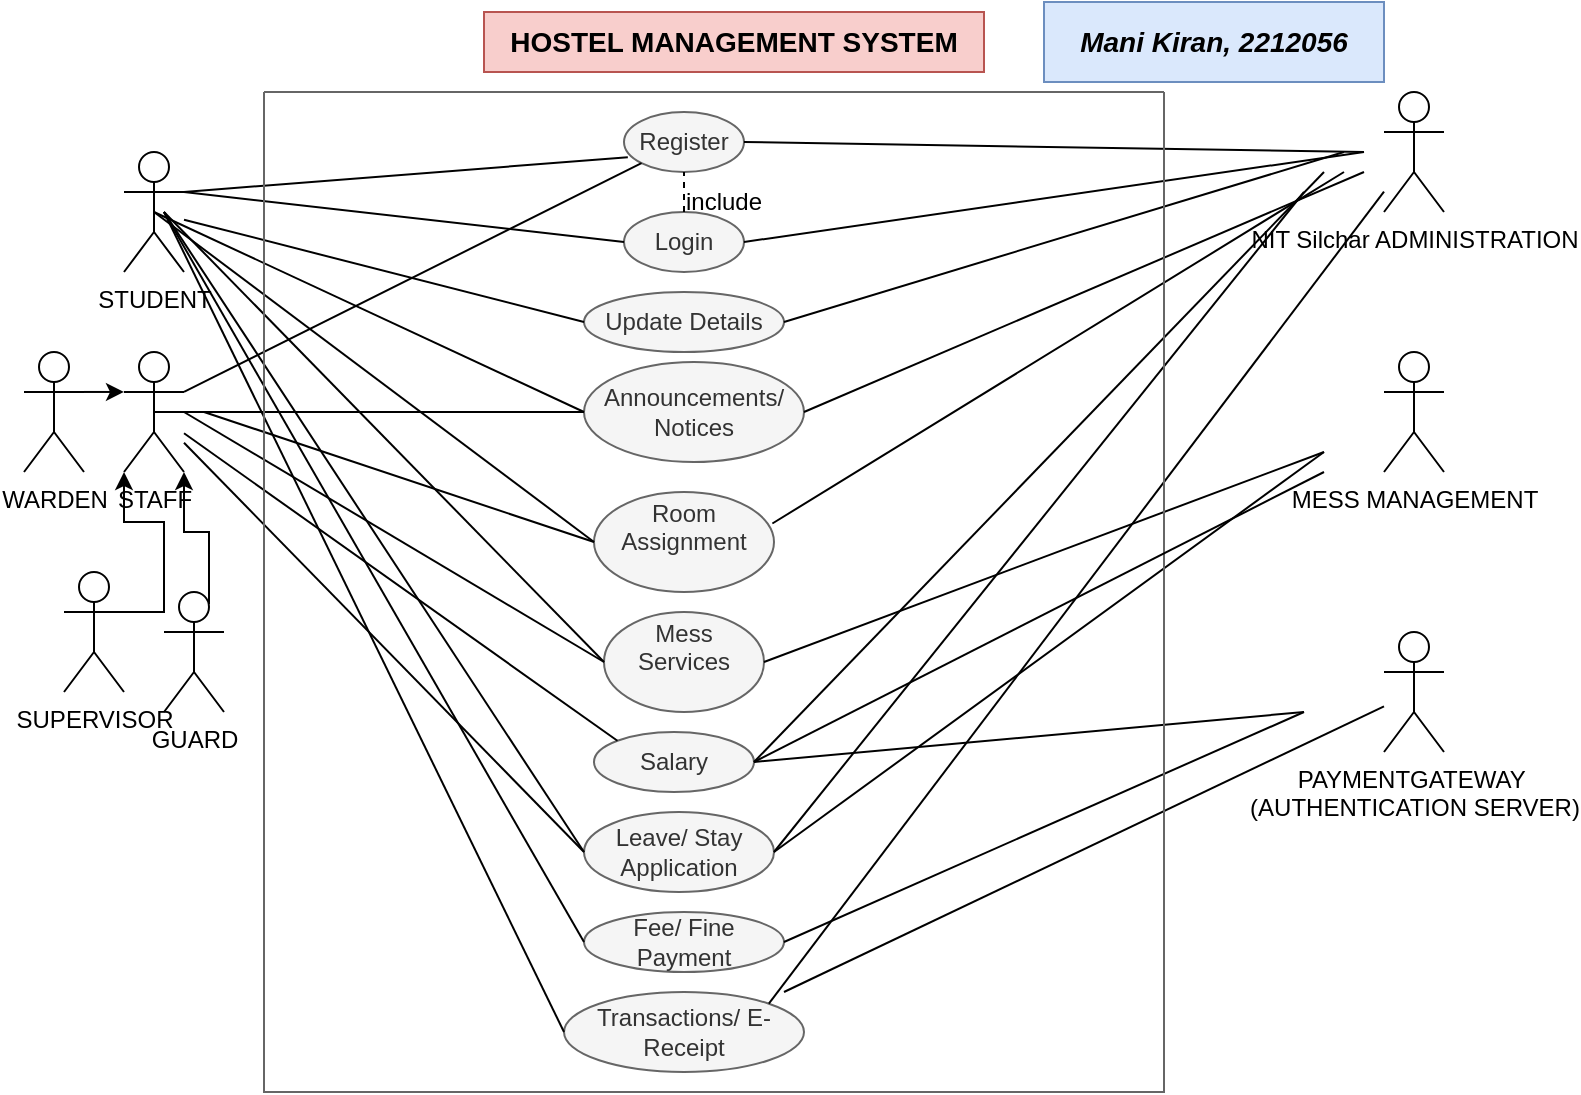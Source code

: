 <mxfile version="26.0.7">
  <diagram name="Page-1" id="Te8EHBV-97OqTDzlu9V5">
    <mxGraphModel dx="1843" dy="558" grid="1" gridSize="10" guides="1" tooltips="1" connect="1" arrows="1" fold="1" page="1" pageScale="1" pageWidth="850" pageHeight="1100" math="0" shadow="0">
      <root>
        <mxCell id="0" />
        <mxCell id="1" parent="0" />
        <mxCell id="gUHT7tiN4UJdKw-qQdEV-1" value="STUDENT" style="shape=umlActor;verticalLabelPosition=bottom;verticalAlign=top;html=1;outlineConnect=0;" vertex="1" parent="1">
          <mxGeometry x="60" y="80" width="30" height="60" as="geometry" />
        </mxCell>
        <mxCell id="gUHT7tiN4UJdKw-qQdEV-5" value="&lt;b&gt;&lt;font style=&quot;font-size: 14px;&quot;&gt;HOSTEL MANAGEMENT SYSTEM&lt;/font&gt;&lt;/b&gt;" style="text;html=1;align=center;verticalAlign=middle;whiteSpace=wrap;rounded=0;fillColor=#f8cecc;strokeColor=#b85450;" vertex="1" parent="1">
          <mxGeometry x="240" y="10" width="250" height="30" as="geometry" />
        </mxCell>
        <mxCell id="gUHT7tiN4UJdKw-qQdEV-6" value="MESS MANAGEMENT" style="shape=umlActor;verticalLabelPosition=bottom;verticalAlign=top;html=1;outlineConnect=0;" vertex="1" parent="1">
          <mxGeometry x="690" y="180" width="30" height="60" as="geometry" />
        </mxCell>
        <mxCell id="gUHT7tiN4UJdKw-qQdEV-11" value="PAYMENTGATEWAY&amp;nbsp;&lt;div&gt;(AUTHENTICATION SERVER)&lt;/div&gt;" style="shape=umlActor;verticalLabelPosition=bottom;verticalAlign=top;html=1;outlineConnect=0;" vertex="1" parent="1">
          <mxGeometry x="690" y="320" width="30" height="60" as="geometry" />
        </mxCell>
        <mxCell id="gUHT7tiN4UJdKw-qQdEV-12" value="NIT Silchar ADMINISTRATION" style="shape=umlActor;verticalLabelPosition=bottom;verticalAlign=top;html=1;outlineConnect=0;" vertex="1" parent="1">
          <mxGeometry x="690" y="50" width="30" height="60" as="geometry" />
        </mxCell>
        <mxCell id="gUHT7tiN4UJdKw-qQdEV-15" value="STAFF" style="shape=umlActor;verticalLabelPosition=bottom;verticalAlign=top;html=1;outlineConnect=0;" vertex="1" parent="1">
          <mxGeometry x="60" y="180" width="30" height="60" as="geometry" />
        </mxCell>
        <mxCell id="gUHT7tiN4UJdKw-qQdEV-19" value="WARDEN" style="shape=umlActor;verticalLabelPosition=bottom;verticalAlign=top;html=1;outlineConnect=0;" vertex="1" parent="1">
          <mxGeometry x="10" y="180" width="30" height="60" as="geometry" />
        </mxCell>
        <mxCell id="gUHT7tiN4UJdKw-qQdEV-20" value="SUPERVISOR" style="shape=umlActor;verticalLabelPosition=bottom;verticalAlign=top;html=1;outlineConnect=0;" vertex="1" parent="1">
          <mxGeometry x="30" y="290" width="30" height="60" as="geometry" />
        </mxCell>
        <mxCell id="gUHT7tiN4UJdKw-qQdEV-21" value="GUARD" style="shape=umlActor;verticalLabelPosition=bottom;verticalAlign=top;html=1;outlineConnect=0;" vertex="1" parent="1">
          <mxGeometry x="80" y="300" width="30" height="60" as="geometry" />
        </mxCell>
        <mxCell id="gUHT7tiN4UJdKw-qQdEV-28" style="edgeStyle=orthogonalEdgeStyle;rounded=0;orthogonalLoop=1;jettySize=auto;html=1;exitX=1;exitY=0.333;exitDx=0;exitDy=0;exitPerimeter=0;entryX=0;entryY=0.333;entryDx=0;entryDy=0;entryPerimeter=0;" edge="1" parent="1" source="gUHT7tiN4UJdKw-qQdEV-19" target="gUHT7tiN4UJdKw-qQdEV-15">
          <mxGeometry relative="1" as="geometry" />
        </mxCell>
        <mxCell id="gUHT7tiN4UJdKw-qQdEV-29" style="edgeStyle=orthogonalEdgeStyle;rounded=0;orthogonalLoop=1;jettySize=auto;html=1;exitX=1;exitY=0.333;exitDx=0;exitDy=0;exitPerimeter=0;entryX=0;entryY=1;entryDx=0;entryDy=0;entryPerimeter=0;" edge="1" parent="1" source="gUHT7tiN4UJdKw-qQdEV-20" target="gUHT7tiN4UJdKw-qQdEV-15">
          <mxGeometry relative="1" as="geometry" />
        </mxCell>
        <mxCell id="gUHT7tiN4UJdKw-qQdEV-30" style="edgeStyle=orthogonalEdgeStyle;rounded=0;orthogonalLoop=1;jettySize=auto;html=1;exitX=0.75;exitY=0.1;exitDx=0;exitDy=0;exitPerimeter=0;entryX=1;entryY=1;entryDx=0;entryDy=0;entryPerimeter=0;" edge="1" parent="1" source="gUHT7tiN4UJdKw-qQdEV-21" target="gUHT7tiN4UJdKw-qQdEV-15">
          <mxGeometry relative="1" as="geometry" />
        </mxCell>
        <mxCell id="gUHT7tiN4UJdKw-qQdEV-31" value="Register" style="ellipse;whiteSpace=wrap;html=1;fillColor=#f5f5f5;fontColor=#333333;strokeColor=#666666;" vertex="1" parent="1">
          <mxGeometry x="310" y="60" width="60" height="30" as="geometry" />
        </mxCell>
        <mxCell id="gUHT7tiN4UJdKw-qQdEV-34" value="" style="endArrow=none;html=1;rounded=0;exitX=1;exitY=0.333;exitDx=0;exitDy=0;exitPerimeter=0;entryX=0.032;entryY=0.753;entryDx=0;entryDy=0;entryPerimeter=0;" edge="1" parent="1" source="gUHT7tiN4UJdKw-qQdEV-1" target="gUHT7tiN4UJdKw-qQdEV-31">
          <mxGeometry width="50" height="50" relative="1" as="geometry">
            <mxPoint x="360" y="230" as="sourcePoint" />
            <mxPoint x="410" y="180" as="targetPoint" />
          </mxGeometry>
        </mxCell>
        <mxCell id="gUHT7tiN4UJdKw-qQdEV-35" value="" style="endArrow=none;html=1;rounded=0;exitX=1;exitY=0.5;exitDx=0;exitDy=0;" edge="1" parent="1" source="gUHT7tiN4UJdKw-qQdEV-31">
          <mxGeometry width="50" height="50" relative="1" as="geometry">
            <mxPoint x="360" y="230" as="sourcePoint" />
            <mxPoint x="680" y="80" as="targetPoint" />
          </mxGeometry>
        </mxCell>
        <mxCell id="gUHT7tiN4UJdKw-qQdEV-36" value="Login" style="ellipse;whiteSpace=wrap;html=1;fillColor=#f5f5f5;fontColor=#333333;strokeColor=#666666;" vertex="1" parent="1">
          <mxGeometry x="310" y="110" width="60" height="30" as="geometry" />
        </mxCell>
        <mxCell id="gUHT7tiN4UJdKw-qQdEV-37" value="" style="endArrow=none;html=1;rounded=0;exitX=1;exitY=0.333;exitDx=0;exitDy=0;exitPerimeter=0;" edge="1" parent="1" source="gUHT7tiN4UJdKw-qQdEV-15" target="gUHT7tiN4UJdKw-qQdEV-31">
          <mxGeometry width="50" height="50" relative="1" as="geometry">
            <mxPoint x="360" y="230" as="sourcePoint" />
            <mxPoint x="410" y="180" as="targetPoint" />
          </mxGeometry>
        </mxCell>
        <mxCell id="gUHT7tiN4UJdKw-qQdEV-38" value="" style="endArrow=none;html=1;rounded=0;exitX=1;exitY=0.5;exitDx=0;exitDy=0;" edge="1" parent="1" source="gUHT7tiN4UJdKw-qQdEV-36">
          <mxGeometry width="50" height="50" relative="1" as="geometry">
            <mxPoint x="360" y="230" as="sourcePoint" />
            <mxPoint x="680" y="80" as="targetPoint" />
          </mxGeometry>
        </mxCell>
        <mxCell id="gUHT7tiN4UJdKw-qQdEV-39" value="" style="endArrow=none;html=1;rounded=0;exitX=1;exitY=0.333;exitDx=0;exitDy=0;exitPerimeter=0;entryX=0;entryY=0.5;entryDx=0;entryDy=0;" edge="1" parent="1" source="gUHT7tiN4UJdKw-qQdEV-1" target="gUHT7tiN4UJdKw-qQdEV-36">
          <mxGeometry width="50" height="50" relative="1" as="geometry">
            <mxPoint x="360" y="230" as="sourcePoint" />
            <mxPoint x="410" y="180" as="targetPoint" />
          </mxGeometry>
        </mxCell>
        <mxCell id="gUHT7tiN4UJdKw-qQdEV-40" value="Update Details" style="ellipse;whiteSpace=wrap;html=1;fillColor=#f5f5f5;fontColor=#333333;strokeColor=#666666;" vertex="1" parent="1">
          <mxGeometry x="290" y="150" width="100" height="30" as="geometry" />
        </mxCell>
        <mxCell id="gUHT7tiN4UJdKw-qQdEV-41" value="" style="endArrow=none;html=1;rounded=0;entryX=0;entryY=0.5;entryDx=0;entryDy=0;" edge="1" parent="1" source="gUHT7tiN4UJdKw-qQdEV-1" target="gUHT7tiN4UJdKw-qQdEV-40">
          <mxGeometry width="50" height="50" relative="1" as="geometry">
            <mxPoint x="360" y="230" as="sourcePoint" />
            <mxPoint x="410" y="180" as="targetPoint" />
          </mxGeometry>
        </mxCell>
        <mxCell id="gUHT7tiN4UJdKw-qQdEV-42" value="" style="endArrow=none;html=1;rounded=0;exitX=1;exitY=0.5;exitDx=0;exitDy=0;" edge="1" parent="1" source="gUHT7tiN4UJdKw-qQdEV-40">
          <mxGeometry width="50" height="50" relative="1" as="geometry">
            <mxPoint x="360" y="230" as="sourcePoint" />
            <mxPoint x="670" y="80" as="targetPoint" />
          </mxGeometry>
        </mxCell>
        <mxCell id="gUHT7tiN4UJdKw-qQdEV-43" value="Announcements/ Notices" style="ellipse;whiteSpace=wrap;html=1;fillColor=#f5f5f5;fontColor=#333333;strokeColor=#666666;" vertex="1" parent="1">
          <mxGeometry x="290" y="185" width="110" height="50" as="geometry" />
        </mxCell>
        <mxCell id="gUHT7tiN4UJdKw-qQdEV-44" value="" style="endArrow=none;html=1;rounded=0;exitX=0.5;exitY=0.5;exitDx=0;exitDy=0;exitPerimeter=0;entryX=0;entryY=0.5;entryDx=0;entryDy=0;" edge="1" parent="1" source="gUHT7tiN4UJdKw-qQdEV-1" target="gUHT7tiN4UJdKw-qQdEV-43">
          <mxGeometry width="50" height="50" relative="1" as="geometry">
            <mxPoint x="280" y="190" as="sourcePoint" />
            <mxPoint x="410" y="180" as="targetPoint" />
          </mxGeometry>
        </mxCell>
        <mxCell id="gUHT7tiN4UJdKw-qQdEV-45" value="" style="endArrow=none;html=1;rounded=0;exitX=0.5;exitY=0.5;exitDx=0;exitDy=0;exitPerimeter=0;entryX=0;entryY=0.5;entryDx=0;entryDy=0;" edge="1" parent="1" source="gUHT7tiN4UJdKw-qQdEV-15" target="gUHT7tiN4UJdKw-qQdEV-43">
          <mxGeometry width="50" height="50" relative="1" as="geometry">
            <mxPoint x="360" y="230" as="sourcePoint" />
            <mxPoint x="410" y="180" as="targetPoint" />
          </mxGeometry>
        </mxCell>
        <mxCell id="gUHT7tiN4UJdKw-qQdEV-46" value="" style="endArrow=none;html=1;rounded=0;" edge="1" parent="1">
          <mxGeometry width="50" height="50" relative="1" as="geometry">
            <mxPoint x="400" y="210" as="sourcePoint" />
            <mxPoint x="680" y="90" as="targetPoint" />
          </mxGeometry>
        </mxCell>
        <mxCell id="gUHT7tiN4UJdKw-qQdEV-47" value="&#xa;Room Assignment&#xa;&#xa;" style="ellipse;whiteSpace=wrap;html=1;fillColor=#f5f5f5;fontColor=#333333;strokeColor=#666666;" vertex="1" parent="1">
          <mxGeometry x="295" y="250" width="90" height="50" as="geometry" />
        </mxCell>
        <mxCell id="gUHT7tiN4UJdKw-qQdEV-48" value="" style="endArrow=none;html=1;rounded=0;exitX=0.5;exitY=0.5;exitDx=0;exitDy=0;exitPerimeter=0;entryX=0;entryY=0.5;entryDx=0;entryDy=0;" edge="1" parent="1" source="gUHT7tiN4UJdKw-qQdEV-1" target="gUHT7tiN4UJdKw-qQdEV-47">
          <mxGeometry width="50" height="50" relative="1" as="geometry">
            <mxPoint x="360" y="230" as="sourcePoint" />
            <mxPoint x="410" y="180" as="targetPoint" />
          </mxGeometry>
        </mxCell>
        <mxCell id="gUHT7tiN4UJdKw-qQdEV-49" value="" style="endArrow=none;html=1;rounded=0;entryX=0;entryY=0.5;entryDx=0;entryDy=0;" edge="1" parent="1" target="gUHT7tiN4UJdKw-qQdEV-47">
          <mxGeometry width="50" height="50" relative="1" as="geometry">
            <mxPoint x="100" y="210" as="sourcePoint" />
            <mxPoint x="410" y="180" as="targetPoint" />
          </mxGeometry>
        </mxCell>
        <mxCell id="gUHT7tiN4UJdKw-qQdEV-50" value="" style="endArrow=none;html=1;rounded=0;exitX=0.991;exitY=0.315;exitDx=0;exitDy=0;exitPerimeter=0;" edge="1" parent="1" source="gUHT7tiN4UJdKw-qQdEV-47">
          <mxGeometry width="50" height="50" relative="1" as="geometry">
            <mxPoint x="360" y="230" as="sourcePoint" />
            <mxPoint x="670" y="90" as="targetPoint" />
          </mxGeometry>
        </mxCell>
        <mxCell id="gUHT7tiN4UJdKw-qQdEV-51" value="Mess Services&lt;div&gt;&lt;br&gt;&lt;/div&gt;" style="ellipse;whiteSpace=wrap;html=1;fillColor=#f5f5f5;fontColor=#333333;strokeColor=#666666;" vertex="1" parent="1">
          <mxGeometry x="300" y="310" width="80" height="50" as="geometry" />
        </mxCell>
        <mxCell id="gUHT7tiN4UJdKw-qQdEV-52" value="" style="endArrow=none;html=1;rounded=0;exitX=1;exitY=0.5;exitDx=0;exitDy=0;" edge="1" parent="1" source="gUHT7tiN4UJdKw-qQdEV-51">
          <mxGeometry width="50" height="50" relative="1" as="geometry">
            <mxPoint x="360" y="340" as="sourcePoint" />
            <mxPoint x="660" y="230" as="targetPoint" />
          </mxGeometry>
        </mxCell>
        <mxCell id="gUHT7tiN4UJdKw-qQdEV-53" value="" style="endArrow=none;html=1;rounded=0;entryX=0;entryY=0.5;entryDx=0;entryDy=0;" edge="1" parent="1" target="gUHT7tiN4UJdKw-qQdEV-51">
          <mxGeometry width="50" height="50" relative="1" as="geometry">
            <mxPoint x="90" y="210" as="sourcePoint" />
            <mxPoint x="410" y="290" as="targetPoint" />
          </mxGeometry>
        </mxCell>
        <mxCell id="gUHT7tiN4UJdKw-qQdEV-54" value="" style="endArrow=none;html=1;rounded=0;entryX=0;entryY=0.5;entryDx=0;entryDy=0;" edge="1" parent="1" target="gUHT7tiN4UJdKw-qQdEV-51">
          <mxGeometry width="50" height="50" relative="1" as="geometry">
            <mxPoint x="80" y="110" as="sourcePoint" />
            <mxPoint x="290" y="340" as="targetPoint" />
          </mxGeometry>
        </mxCell>
        <mxCell id="gUHT7tiN4UJdKw-qQdEV-55" value="Salary" style="ellipse;whiteSpace=wrap;html=1;fillColor=#f5f5f5;fontColor=#333333;strokeColor=#666666;" vertex="1" parent="1">
          <mxGeometry x="295" y="370" width="80" height="30" as="geometry" />
        </mxCell>
        <mxCell id="gUHT7tiN4UJdKw-qQdEV-56" value="" style="endArrow=none;html=1;rounded=0;exitX=0;exitY=0;exitDx=0;exitDy=0;" edge="1" parent="1" source="gUHT7tiN4UJdKw-qQdEV-55" target="gUHT7tiN4UJdKw-qQdEV-15">
          <mxGeometry width="50" height="50" relative="1" as="geometry">
            <mxPoint x="360" y="340" as="sourcePoint" />
            <mxPoint x="410" y="290" as="targetPoint" />
          </mxGeometry>
        </mxCell>
        <mxCell id="gUHT7tiN4UJdKw-qQdEV-57" value="" style="endArrow=none;html=1;rounded=0;exitX=1;exitY=0.5;exitDx=0;exitDy=0;" edge="1" parent="1" source="gUHT7tiN4UJdKw-qQdEV-55">
          <mxGeometry width="50" height="50" relative="1" as="geometry">
            <mxPoint x="360" y="340" as="sourcePoint" />
            <mxPoint x="660" y="90" as="targetPoint" />
          </mxGeometry>
        </mxCell>
        <mxCell id="gUHT7tiN4UJdKw-qQdEV-58" value="" style="endArrow=none;html=1;rounded=0;exitX=1;exitY=0.5;exitDx=0;exitDy=0;" edge="1" parent="1" source="gUHT7tiN4UJdKw-qQdEV-55">
          <mxGeometry width="50" height="50" relative="1" as="geometry">
            <mxPoint x="380" y="380" as="sourcePoint" />
            <mxPoint x="650" y="360" as="targetPoint" />
          </mxGeometry>
        </mxCell>
        <mxCell id="gUHT7tiN4UJdKw-qQdEV-59" value="Leave/ Stay Application" style="ellipse;whiteSpace=wrap;html=1;fillColor=#f5f5f5;fontColor=#333333;strokeColor=#666666;" vertex="1" parent="1">
          <mxGeometry x="290" y="410" width="95" height="40" as="geometry" />
        </mxCell>
        <mxCell id="gUHT7tiN4UJdKw-qQdEV-60" value="" style="endArrow=none;html=1;rounded=0;entryX=0;entryY=0.5;entryDx=0;entryDy=0;" edge="1" parent="1" source="gUHT7tiN4UJdKw-qQdEV-15" target="gUHT7tiN4UJdKw-qQdEV-59">
          <mxGeometry width="50" height="50" relative="1" as="geometry">
            <mxPoint x="360" y="340" as="sourcePoint" />
            <mxPoint x="410" y="290" as="targetPoint" />
          </mxGeometry>
        </mxCell>
        <mxCell id="gUHT7tiN4UJdKw-qQdEV-61" value="" style="endArrow=none;html=1;rounded=0;" edge="1" parent="1">
          <mxGeometry width="50" height="50" relative="1" as="geometry">
            <mxPoint x="80" y="110" as="sourcePoint" />
            <mxPoint x="290" y="430" as="targetPoint" />
          </mxGeometry>
        </mxCell>
        <mxCell id="gUHT7tiN4UJdKw-qQdEV-62" value="" style="endArrow=none;html=1;rounded=0;exitX=1;exitY=0.5;exitDx=0;exitDy=0;" edge="1" parent="1" source="gUHT7tiN4UJdKw-qQdEV-59">
          <mxGeometry width="50" height="50" relative="1" as="geometry">
            <mxPoint x="360" y="340" as="sourcePoint" />
            <mxPoint x="650" y="100" as="targetPoint" />
          </mxGeometry>
        </mxCell>
        <mxCell id="gUHT7tiN4UJdKw-qQdEV-63" value="" style="endArrow=none;html=1;rounded=0;exitX=1;exitY=0.5;exitDx=0;exitDy=0;" edge="1" parent="1" source="gUHT7tiN4UJdKw-qQdEV-59">
          <mxGeometry width="50" height="50" relative="1" as="geometry">
            <mxPoint x="390" y="400" as="sourcePoint" />
            <mxPoint x="660" y="230" as="targetPoint" />
          </mxGeometry>
        </mxCell>
        <mxCell id="gUHT7tiN4UJdKw-qQdEV-64" value="Fee/ Fine Payment" style="ellipse;whiteSpace=wrap;html=1;fillColor=#f5f5f5;fontColor=#333333;strokeColor=#666666;" vertex="1" parent="1">
          <mxGeometry x="290" y="460" width="100" height="30" as="geometry" />
        </mxCell>
        <mxCell id="gUHT7tiN4UJdKw-qQdEV-65" value="" style="endArrow=none;html=1;rounded=0;entryX=0;entryY=0.5;entryDx=0;entryDy=0;" edge="1" parent="1" target="gUHT7tiN4UJdKw-qQdEV-64">
          <mxGeometry width="50" height="50" relative="1" as="geometry">
            <mxPoint x="80" y="110" as="sourcePoint" />
            <mxPoint x="410" y="290" as="targetPoint" />
          </mxGeometry>
        </mxCell>
        <mxCell id="gUHT7tiN4UJdKw-qQdEV-66" value="" style="endArrow=none;html=1;rounded=0;exitX=1;exitY=0.5;exitDx=0;exitDy=0;" edge="1" parent="1" source="gUHT7tiN4UJdKw-qQdEV-64">
          <mxGeometry width="50" height="50" relative="1" as="geometry">
            <mxPoint x="360" y="340" as="sourcePoint" />
            <mxPoint x="650" y="360" as="targetPoint" />
          </mxGeometry>
        </mxCell>
        <mxCell id="gUHT7tiN4UJdKw-qQdEV-67" value="Transactions/ E-Receipt" style="ellipse;whiteSpace=wrap;html=1;fillColor=#f5f5f5;fontColor=#333333;strokeColor=#666666;" vertex="1" parent="1">
          <mxGeometry x="280" y="500" width="120" height="40" as="geometry" />
        </mxCell>
        <mxCell id="gUHT7tiN4UJdKw-qQdEV-68" value="" style="endArrow=none;html=1;rounded=0;entryX=0;entryY=0.5;entryDx=0;entryDy=0;" edge="1" parent="1" target="gUHT7tiN4UJdKw-qQdEV-67">
          <mxGeometry width="50" height="50" relative="1" as="geometry">
            <mxPoint x="80" y="110" as="sourcePoint" />
            <mxPoint x="410" y="290" as="targetPoint" />
          </mxGeometry>
        </mxCell>
        <mxCell id="gUHT7tiN4UJdKw-qQdEV-69" value="" style="endArrow=none;html=1;rounded=0;exitX=1;exitY=0;exitDx=0;exitDy=0;" edge="1" parent="1" source="gUHT7tiN4UJdKw-qQdEV-67" target="gUHT7tiN4UJdKw-qQdEV-12">
          <mxGeometry width="50" height="50" relative="1" as="geometry">
            <mxPoint x="360" y="340" as="sourcePoint" />
            <mxPoint x="410" y="290" as="targetPoint" />
          </mxGeometry>
        </mxCell>
        <mxCell id="gUHT7tiN4UJdKw-qQdEV-70" value="" style="endArrow=none;html=1;rounded=0;" edge="1" parent="1" target="gUHT7tiN4UJdKw-qQdEV-11">
          <mxGeometry width="50" height="50" relative="1" as="geometry">
            <mxPoint x="390" y="500" as="sourcePoint" />
            <mxPoint x="410" y="290" as="targetPoint" />
          </mxGeometry>
        </mxCell>
        <mxCell id="gUHT7tiN4UJdKw-qQdEV-71" value="&lt;b&gt;&lt;font style=&quot;font-size: 14px;&quot;&gt;&lt;i&gt;Mani Kiran, 2212056&lt;/i&gt;&lt;/font&gt;&lt;/b&gt;" style="text;html=1;align=center;verticalAlign=middle;whiteSpace=wrap;rounded=0;fillColor=#dae8fc;strokeColor=#6c8ebf;" vertex="1" parent="1">
          <mxGeometry x="520" y="5" width="170" height="40" as="geometry" />
        </mxCell>
        <mxCell id="gUHT7tiN4UJdKw-qQdEV-74" value="" style="swimlane;startSize=0;fillColor=#f5f5f5;fontColor=#333333;strokeColor=#666666;" vertex="1" parent="1">
          <mxGeometry x="130" y="50" width="450" height="500" as="geometry" />
        </mxCell>
        <mxCell id="gUHT7tiN4UJdKw-qQdEV-77" value="include" style="text;html=1;align=center;verticalAlign=middle;whiteSpace=wrap;rounded=0;" vertex="1" parent="gUHT7tiN4UJdKw-qQdEV-74">
          <mxGeometry x="200" y="40" width="60" height="30" as="geometry" />
        </mxCell>
        <mxCell id="gUHT7tiN4UJdKw-qQdEV-76" value="" style="endArrow=none;dashed=1;html=1;rounded=0;entryX=0.5;entryY=1;entryDx=0;entryDy=0;" edge="1" parent="1" target="gUHT7tiN4UJdKw-qQdEV-31">
          <mxGeometry width="50" height="50" relative="1" as="geometry">
            <mxPoint x="340" y="110" as="sourcePoint" />
            <mxPoint x="380" y="280" as="targetPoint" />
          </mxGeometry>
        </mxCell>
        <mxCell id="gUHT7tiN4UJdKw-qQdEV-78" value="" style="endArrow=none;html=1;rounded=0;exitX=1;exitY=0.5;exitDx=0;exitDy=0;" edge="1" parent="1" source="gUHT7tiN4UJdKw-qQdEV-55">
          <mxGeometry width="50" height="50" relative="1" as="geometry">
            <mxPoint x="330" y="330" as="sourcePoint" />
            <mxPoint x="660" y="240" as="targetPoint" />
          </mxGeometry>
        </mxCell>
      </root>
    </mxGraphModel>
  </diagram>
</mxfile>
